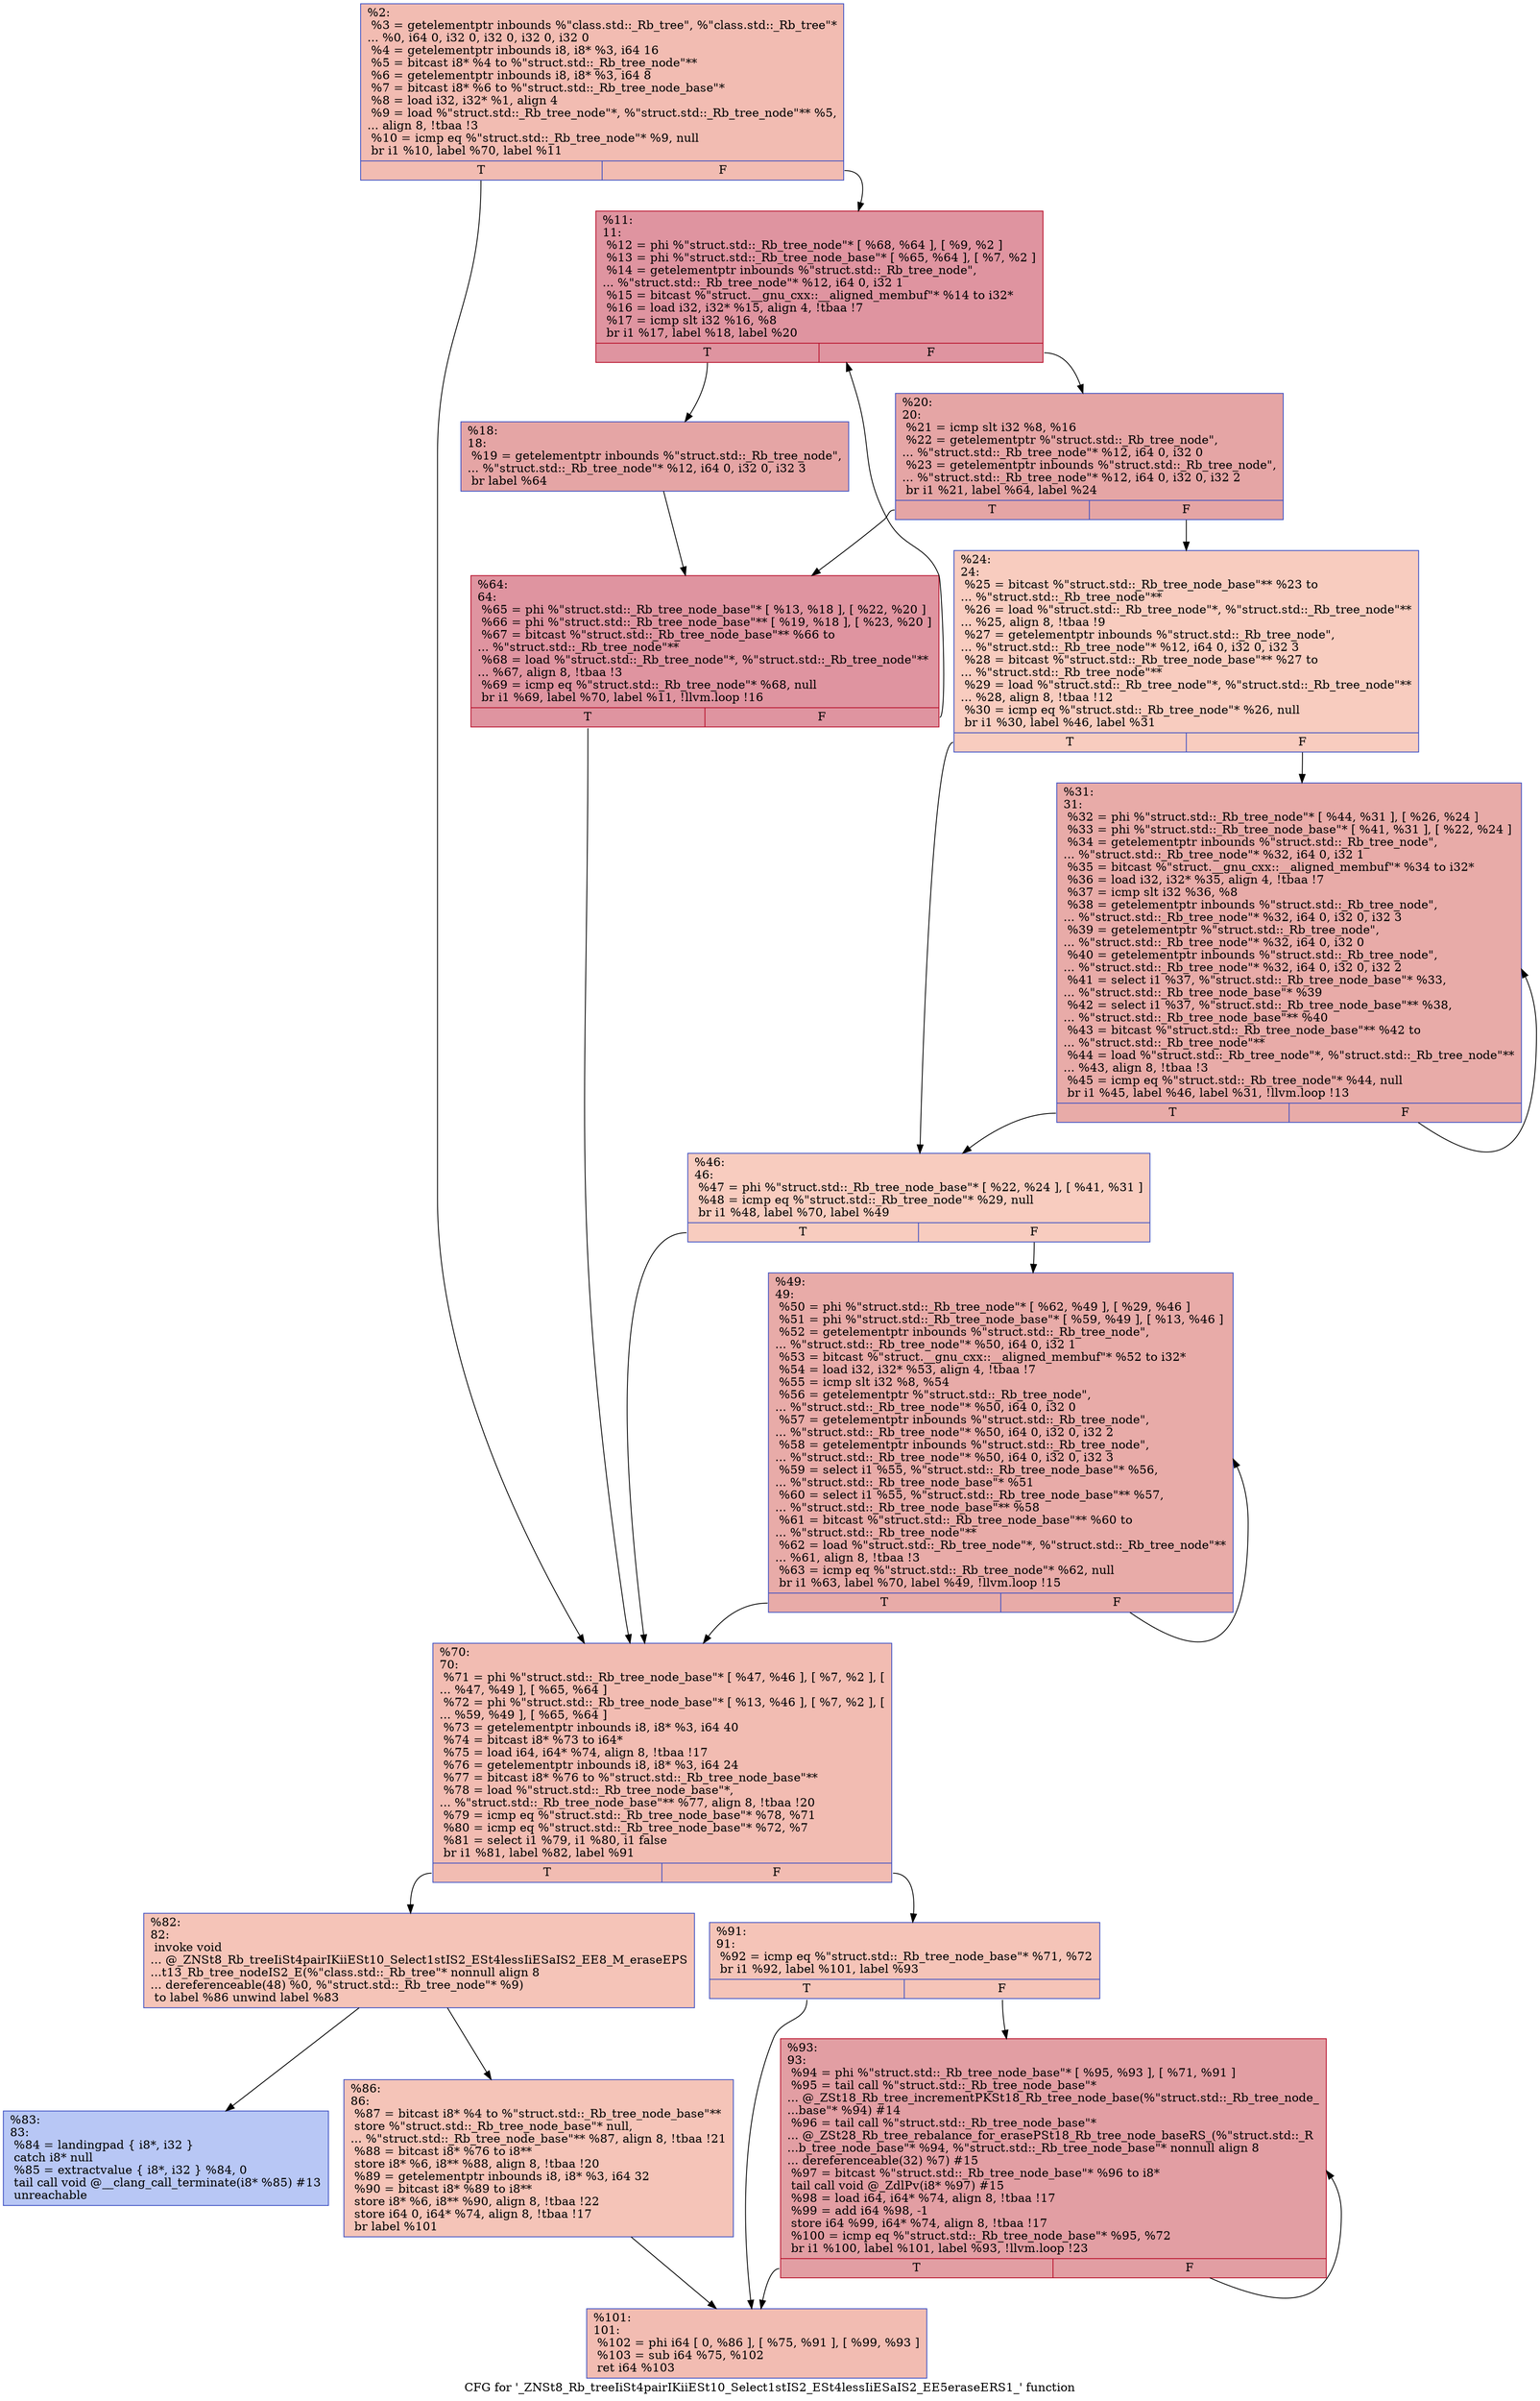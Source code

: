 digraph "CFG for '_ZNSt8_Rb_treeIiSt4pairIKiiESt10_Select1stIS2_ESt4lessIiESaIS2_EE5eraseERS1_' function" {
	label="CFG for '_ZNSt8_Rb_treeIiSt4pairIKiiESt10_Select1stIS2_ESt4lessIiESaIS2_EE5eraseERS1_' function";

	Node0x55b49610fac0 [shape=record,color="#3d50c3ff", style=filled, fillcolor="#e1675170",label="{%2:\l  %3 = getelementptr inbounds %\"class.std::_Rb_tree\", %\"class.std::_Rb_tree\"*\l... %0, i64 0, i32 0, i32 0, i32 0, i32 0\l  %4 = getelementptr inbounds i8, i8* %3, i64 16\l  %5 = bitcast i8* %4 to %\"struct.std::_Rb_tree_node\"**\l  %6 = getelementptr inbounds i8, i8* %3, i64 8\l  %7 = bitcast i8* %6 to %\"struct.std::_Rb_tree_node_base\"*\l  %8 = load i32, i32* %1, align 4\l  %9 = load %\"struct.std::_Rb_tree_node\"*, %\"struct.std::_Rb_tree_node\"** %5,\l... align 8, !tbaa !3\l  %10 = icmp eq %\"struct.std::_Rb_tree_node\"* %9, null\l  br i1 %10, label %70, label %11\l|{<s0>T|<s1>F}}"];
	Node0x55b49610fac0:s0 -> Node0x55b496112720;
	Node0x55b49610fac0:s1 -> Node0x55b496112770;
	Node0x55b496112770 [shape=record,color="#b70d28ff", style=filled, fillcolor="#b70d2870",label="{%11:\l11:                                               \l  %12 = phi %\"struct.std::_Rb_tree_node\"* [ %68, %64 ], [ %9, %2 ]\l  %13 = phi %\"struct.std::_Rb_tree_node_base\"* [ %65, %64 ], [ %7, %2 ]\l  %14 = getelementptr inbounds %\"struct.std::_Rb_tree_node\",\l... %\"struct.std::_Rb_tree_node\"* %12, i64 0, i32 1\l  %15 = bitcast %\"struct.__gnu_cxx::__aligned_membuf\"* %14 to i32*\l  %16 = load i32, i32* %15, align 4, !tbaa !7\l  %17 = icmp slt i32 %16, %8\l  br i1 %17, label %18, label %20\l|{<s0>T|<s1>F}}"];
	Node0x55b496112770:s0 -> Node0x55b496112b00;
	Node0x55b496112770:s1 -> Node0x55b496112b50;
	Node0x55b496112b00 [shape=record,color="#3d50c3ff", style=filled, fillcolor="#c5333470",label="{%18:\l18:                                               \l  %19 = getelementptr inbounds %\"struct.std::_Rb_tree_node\",\l... %\"struct.std::_Rb_tree_node\"* %12, i64 0, i32 0, i32 3\l  br label %64\l}"];
	Node0x55b496112b00 -> Node0x55b496112870;
	Node0x55b496112b50 [shape=record,color="#3d50c3ff", style=filled, fillcolor="#c5333470",label="{%20:\l20:                                               \l  %21 = icmp slt i32 %8, %16\l  %22 = getelementptr %\"struct.std::_Rb_tree_node\",\l... %\"struct.std::_Rb_tree_node\"* %12, i64 0, i32 0\l  %23 = getelementptr inbounds %\"struct.std::_Rb_tree_node\",\l... %\"struct.std::_Rb_tree_node\"* %12, i64 0, i32 0, i32 2\l  br i1 %21, label %64, label %24\l|{<s0>T|<s1>F}}"];
	Node0x55b496112b50:s0 -> Node0x55b496112870;
	Node0x55b496112b50:s1 -> Node0x55b496112fd0;
	Node0x55b496112fd0 [shape=record,color="#3d50c3ff", style=filled, fillcolor="#f08b6e70",label="{%24:\l24:                                               \l  %25 = bitcast %\"struct.std::_Rb_tree_node_base\"** %23 to\l... %\"struct.std::_Rb_tree_node\"**\l  %26 = load %\"struct.std::_Rb_tree_node\"*, %\"struct.std::_Rb_tree_node\"**\l... %25, align 8, !tbaa !9\l  %27 = getelementptr inbounds %\"struct.std::_Rb_tree_node\",\l... %\"struct.std::_Rb_tree_node\"* %12, i64 0, i32 0, i32 3\l  %28 = bitcast %\"struct.std::_Rb_tree_node_base\"** %27 to\l... %\"struct.std::_Rb_tree_node\"**\l  %29 = load %\"struct.std::_Rb_tree_node\"*, %\"struct.std::_Rb_tree_node\"**\l... %28, align 8, !tbaa !12\l  %30 = icmp eq %\"struct.std::_Rb_tree_node\"* %26, null\l  br i1 %30, label %46, label %31\l|{<s0>T|<s1>F}}"];
	Node0x55b496112fd0:s0 -> Node0x55b496114230;
	Node0x55b496112fd0:s1 -> Node0x55b496114280;
	Node0x55b496114280 [shape=record,color="#3d50c3ff", style=filled, fillcolor="#cc403a70",label="{%31:\l31:                                               \l  %32 = phi %\"struct.std::_Rb_tree_node\"* [ %44, %31 ], [ %26, %24 ]\l  %33 = phi %\"struct.std::_Rb_tree_node_base\"* [ %41, %31 ], [ %22, %24 ]\l  %34 = getelementptr inbounds %\"struct.std::_Rb_tree_node\",\l... %\"struct.std::_Rb_tree_node\"* %32, i64 0, i32 1\l  %35 = bitcast %\"struct.__gnu_cxx::__aligned_membuf\"* %34 to i32*\l  %36 = load i32, i32* %35, align 4, !tbaa !7\l  %37 = icmp slt i32 %36, %8\l  %38 = getelementptr inbounds %\"struct.std::_Rb_tree_node\",\l... %\"struct.std::_Rb_tree_node\"* %32, i64 0, i32 0, i32 3\l  %39 = getelementptr %\"struct.std::_Rb_tree_node\",\l... %\"struct.std::_Rb_tree_node\"* %32, i64 0, i32 0\l  %40 = getelementptr inbounds %\"struct.std::_Rb_tree_node\",\l... %\"struct.std::_Rb_tree_node\"* %32, i64 0, i32 0, i32 2\l  %41 = select i1 %37, %\"struct.std::_Rb_tree_node_base\"* %33,\l... %\"struct.std::_Rb_tree_node_base\"* %39\l  %42 = select i1 %37, %\"struct.std::_Rb_tree_node_base\"** %38,\l... %\"struct.std::_Rb_tree_node_base\"** %40\l  %43 = bitcast %\"struct.std::_Rb_tree_node_base\"** %42 to\l... %\"struct.std::_Rb_tree_node\"**\l  %44 = load %\"struct.std::_Rb_tree_node\"*, %\"struct.std::_Rb_tree_node\"**\l... %43, align 8, !tbaa !3\l  %45 = icmp eq %\"struct.std::_Rb_tree_node\"* %44, null\l  br i1 %45, label %46, label %31, !llvm.loop !13\l|{<s0>T|<s1>F}}"];
	Node0x55b496114280:s0 -> Node0x55b496114230;
	Node0x55b496114280:s1 -> Node0x55b496114280;
	Node0x55b496114230 [shape=record,color="#3d50c3ff", style=filled, fillcolor="#f08b6e70",label="{%46:\l46:                                               \l  %47 = phi %\"struct.std::_Rb_tree_node_base\"* [ %22, %24 ], [ %41, %31 ]\l  %48 = icmp eq %\"struct.std::_Rb_tree_node\"* %29, null\l  br i1 %48, label %70, label %49\l|{<s0>T|<s1>F}}"];
	Node0x55b496114230:s0 -> Node0x55b496112720;
	Node0x55b496114230:s1 -> Node0x55b496114dd0;
	Node0x55b496114dd0 [shape=record,color="#3d50c3ff", style=filled, fillcolor="#cc403a70",label="{%49:\l49:                                               \l  %50 = phi %\"struct.std::_Rb_tree_node\"* [ %62, %49 ], [ %29, %46 ]\l  %51 = phi %\"struct.std::_Rb_tree_node_base\"* [ %59, %49 ], [ %13, %46 ]\l  %52 = getelementptr inbounds %\"struct.std::_Rb_tree_node\",\l... %\"struct.std::_Rb_tree_node\"* %50, i64 0, i32 1\l  %53 = bitcast %\"struct.__gnu_cxx::__aligned_membuf\"* %52 to i32*\l  %54 = load i32, i32* %53, align 4, !tbaa !7\l  %55 = icmp slt i32 %8, %54\l  %56 = getelementptr %\"struct.std::_Rb_tree_node\",\l... %\"struct.std::_Rb_tree_node\"* %50, i64 0, i32 0\l  %57 = getelementptr inbounds %\"struct.std::_Rb_tree_node\",\l... %\"struct.std::_Rb_tree_node\"* %50, i64 0, i32 0, i32 2\l  %58 = getelementptr inbounds %\"struct.std::_Rb_tree_node\",\l... %\"struct.std::_Rb_tree_node\"* %50, i64 0, i32 0, i32 3\l  %59 = select i1 %55, %\"struct.std::_Rb_tree_node_base\"* %56,\l... %\"struct.std::_Rb_tree_node_base\"* %51\l  %60 = select i1 %55, %\"struct.std::_Rb_tree_node_base\"** %57,\l... %\"struct.std::_Rb_tree_node_base\"** %58\l  %61 = bitcast %\"struct.std::_Rb_tree_node_base\"** %60 to\l... %\"struct.std::_Rb_tree_node\"**\l  %62 = load %\"struct.std::_Rb_tree_node\"*, %\"struct.std::_Rb_tree_node\"**\l... %61, align 8, !tbaa !3\l  %63 = icmp eq %\"struct.std::_Rb_tree_node\"* %62, null\l  br i1 %63, label %70, label %49, !llvm.loop !15\l|{<s0>T|<s1>F}}"];
	Node0x55b496114dd0:s0 -> Node0x55b496112720;
	Node0x55b496114dd0:s1 -> Node0x55b496114dd0;
	Node0x55b496112870 [shape=record,color="#b70d28ff", style=filled, fillcolor="#b70d2870",label="{%64:\l64:                                               \l  %65 = phi %\"struct.std::_Rb_tree_node_base\"* [ %13, %18 ], [ %22, %20 ]\l  %66 = phi %\"struct.std::_Rb_tree_node_base\"** [ %19, %18 ], [ %23, %20 ]\l  %67 = bitcast %\"struct.std::_Rb_tree_node_base\"** %66 to\l... %\"struct.std::_Rb_tree_node\"**\l  %68 = load %\"struct.std::_Rb_tree_node\"*, %\"struct.std::_Rb_tree_node\"**\l... %67, align 8, !tbaa !3\l  %69 = icmp eq %\"struct.std::_Rb_tree_node\"* %68, null\l  br i1 %69, label %70, label %11, !llvm.loop !16\l|{<s0>T|<s1>F}}"];
	Node0x55b496112870:s0 -> Node0x55b496112720;
	Node0x55b496112870:s1 -> Node0x55b496112770;
	Node0x55b496112720 [shape=record,color="#3d50c3ff", style=filled, fillcolor="#e1675170",label="{%70:\l70:                                               \l  %71 = phi %\"struct.std::_Rb_tree_node_base\"* [ %47, %46 ], [ %7, %2 ], [\l... %47, %49 ], [ %65, %64 ]\l  %72 = phi %\"struct.std::_Rb_tree_node_base\"* [ %13, %46 ], [ %7, %2 ], [\l... %59, %49 ], [ %65, %64 ]\l  %73 = getelementptr inbounds i8, i8* %3, i64 40\l  %74 = bitcast i8* %73 to i64*\l  %75 = load i64, i64* %74, align 8, !tbaa !17\l  %76 = getelementptr inbounds i8, i8* %3, i64 24\l  %77 = bitcast i8* %76 to %\"struct.std::_Rb_tree_node_base\"**\l  %78 = load %\"struct.std::_Rb_tree_node_base\"*,\l... %\"struct.std::_Rb_tree_node_base\"** %77, align 8, !tbaa !20\l  %79 = icmp eq %\"struct.std::_Rb_tree_node_base\"* %78, %71\l  %80 = icmp eq %\"struct.std::_Rb_tree_node_base\"* %72, %7\l  %81 = select i1 %79, i1 %80, i1 false\l  br i1 %81, label %82, label %91\l|{<s0>T|<s1>F}}"];
	Node0x55b496112720:s0 -> Node0x55b4961162f0;
	Node0x55b496112720:s1 -> Node0x55b496116340;
	Node0x55b4961162f0 [shape=record,color="#3d50c3ff", style=filled, fillcolor="#e97a5f70",label="{%82:\l82:                                               \l  invoke void\l... @_ZNSt8_Rb_treeIiSt4pairIKiiESt10_Select1stIS2_ESt4lessIiESaIS2_EE8_M_eraseEPS\l...t13_Rb_tree_nodeIS2_E(%\"class.std::_Rb_tree\"* nonnull align 8\l... dereferenceable(48) %0, %\"struct.std::_Rb_tree_node\"* %9)\l          to label %86 unwind label %83\l}"];
	Node0x55b4961162f0 -> Node0x55b4961164b0;
	Node0x55b4961162f0 -> Node0x55b496116500;
	Node0x55b496116500 [shape=record,color="#3d50c3ff", style=filled, fillcolor="#5f7fe870",label="{%83:\l83:                                               \l  %84 = landingpad \{ i8*, i32 \}\l          catch i8* null\l  %85 = extractvalue \{ i8*, i32 \} %84, 0\l  tail call void @__clang_call_terminate(i8* %85) #13\l  unreachable\l}"];
	Node0x55b4961164b0 [shape=record,color="#3d50c3ff", style=filled, fillcolor="#e97a5f70",label="{%86:\l86:                                               \l  %87 = bitcast i8* %4 to %\"struct.std::_Rb_tree_node_base\"**\l  store %\"struct.std::_Rb_tree_node_base\"* null,\l... %\"struct.std::_Rb_tree_node_base\"** %87, align 8, !tbaa !21\l  %88 = bitcast i8* %76 to i8**\l  store i8* %6, i8** %88, align 8, !tbaa !20\l  %89 = getelementptr inbounds i8, i8* %3, i64 32\l  %90 = bitcast i8* %89 to i8**\l  store i8* %6, i8** %90, align 8, !tbaa !22\l  store i64 0, i64* %74, align 8, !tbaa !17\l  br label %101\l}"];
	Node0x55b4961164b0 -> Node0x55b496116d90;
	Node0x55b496116340 [shape=record,color="#3d50c3ff", style=filled, fillcolor="#e97a5f70",label="{%91:\l91:                                               \l  %92 = icmp eq %\"struct.std::_Rb_tree_node_base\"* %71, %72\l  br i1 %92, label %101, label %93\l|{<s0>T|<s1>F}}"];
	Node0x55b496116340:s0 -> Node0x55b496116d90;
	Node0x55b496116340:s1 -> Node0x55b496116f20;
	Node0x55b496116f20 [shape=record,color="#b70d28ff", style=filled, fillcolor="#be242e70",label="{%93:\l93:                                               \l  %94 = phi %\"struct.std::_Rb_tree_node_base\"* [ %95, %93 ], [ %71, %91 ]\l  %95 = tail call %\"struct.std::_Rb_tree_node_base\"*\l... @_ZSt18_Rb_tree_incrementPKSt18_Rb_tree_node_base(%\"struct.std::_Rb_tree_node_\l...base\"* %94) #14\l  %96 = tail call %\"struct.std::_Rb_tree_node_base\"*\l... @_ZSt28_Rb_tree_rebalance_for_erasePSt18_Rb_tree_node_baseRS_(%\"struct.std::_R\l...b_tree_node_base\"* %94, %\"struct.std::_Rb_tree_node_base\"* nonnull align 8\l... dereferenceable(32) %7) #15\l  %97 = bitcast %\"struct.std::_Rb_tree_node_base\"* %96 to i8*\l  tail call void @_ZdlPv(i8* %97) #15\l  %98 = load i64, i64* %74, align 8, !tbaa !17\l  %99 = add i64 %98, -1\l  store i64 %99, i64* %74, align 8, !tbaa !17\l  %100 = icmp eq %\"struct.std::_Rb_tree_node_base\"* %95, %72\l  br i1 %100, label %101, label %93, !llvm.loop !23\l|{<s0>T|<s1>F}}"];
	Node0x55b496116f20:s0 -> Node0x55b496116d90;
	Node0x55b496116f20:s1 -> Node0x55b496116f20;
	Node0x55b496116d90 [shape=record,color="#3d50c3ff", style=filled, fillcolor="#e1675170",label="{%101:\l101:                                              \l  %102 = phi i64 [ 0, %86 ], [ %75, %91 ], [ %99, %93 ]\l  %103 = sub i64 %75, %102\l  ret i64 %103\l}"];
}
